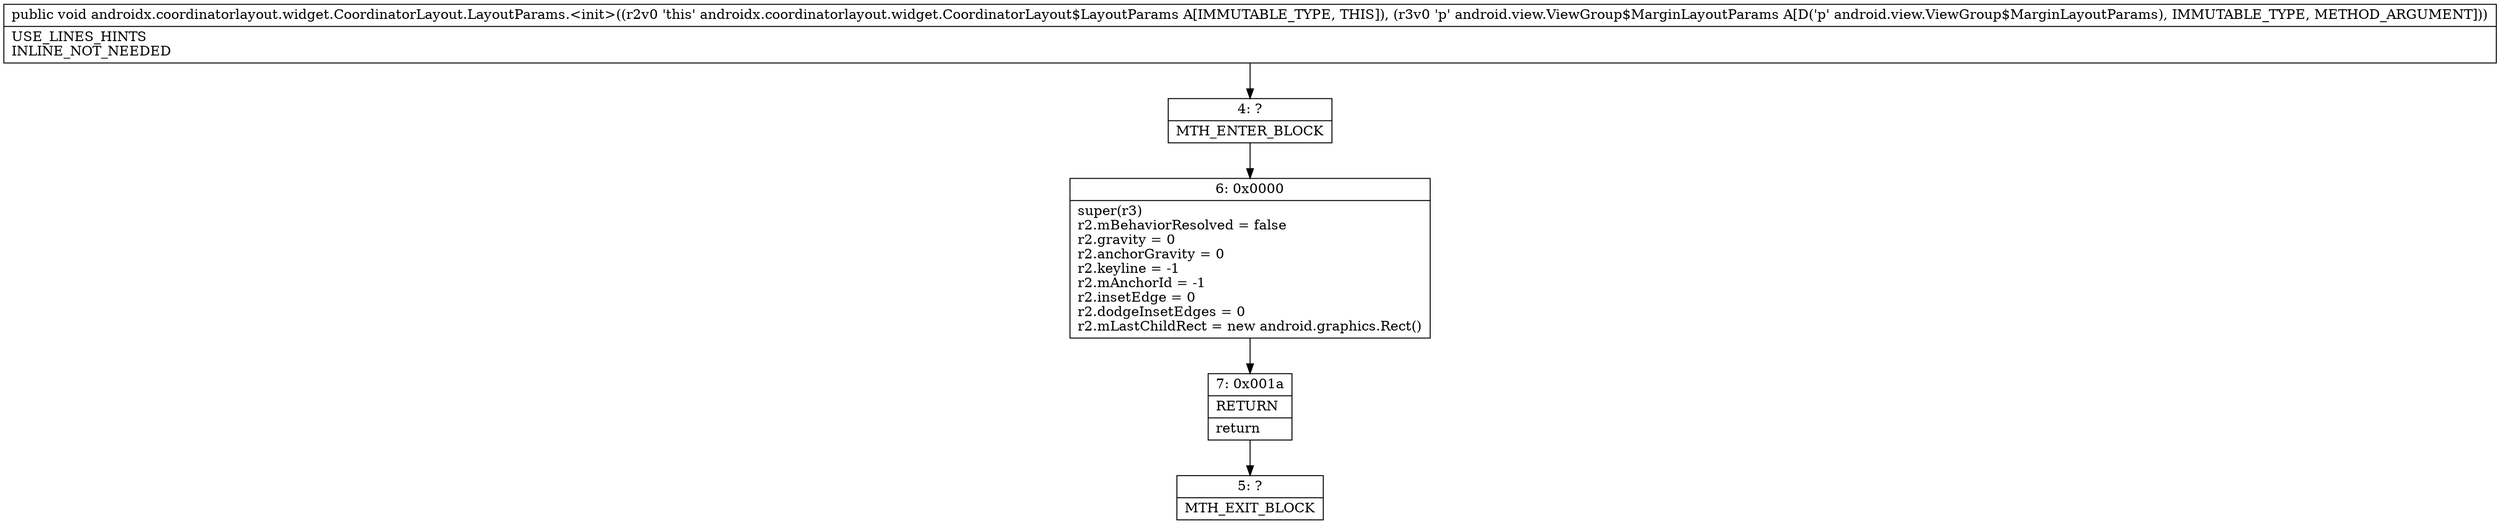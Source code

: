 digraph "CFG forandroidx.coordinatorlayout.widget.CoordinatorLayout.LayoutParams.\<init\>(Landroid\/view\/ViewGroup$MarginLayoutParams;)V" {
Node_4 [shape=record,label="{4\:\ ?|MTH_ENTER_BLOCK\l}"];
Node_6 [shape=record,label="{6\:\ 0x0000|super(r3)\lr2.mBehaviorResolved = false\lr2.gravity = 0\lr2.anchorGravity = 0\lr2.keyline = \-1\lr2.mAnchorId = \-1\lr2.insetEdge = 0\lr2.dodgeInsetEdges = 0\lr2.mLastChildRect = new android.graphics.Rect()\l}"];
Node_7 [shape=record,label="{7\:\ 0x001a|RETURN\l|return\l}"];
Node_5 [shape=record,label="{5\:\ ?|MTH_EXIT_BLOCK\l}"];
MethodNode[shape=record,label="{public void androidx.coordinatorlayout.widget.CoordinatorLayout.LayoutParams.\<init\>((r2v0 'this' androidx.coordinatorlayout.widget.CoordinatorLayout$LayoutParams A[IMMUTABLE_TYPE, THIS]), (r3v0 'p' android.view.ViewGroup$MarginLayoutParams A[D('p' android.view.ViewGroup$MarginLayoutParams), IMMUTABLE_TYPE, METHOD_ARGUMENT]))  | USE_LINES_HINTS\lINLINE_NOT_NEEDED\l}"];
MethodNode -> Node_4;Node_4 -> Node_6;
Node_6 -> Node_7;
Node_7 -> Node_5;
}

